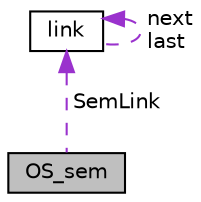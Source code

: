 digraph "OS_sem"
{
  edge [fontname="Helvetica",fontsize="10",labelfontname="Helvetica",labelfontsize="10"];
  node [fontname="Helvetica",fontsize="10",shape=record];
  Node1 [label="OS_sem",height=0.2,width=0.4,color="black", fillcolor="grey75", style="filled" fontcolor="black"];
  Node2 -> Node1 [dir="back",color="darkorchid3",fontsize="10",style="dashed",label=" SemLink" ,fontname="Helvetica"];
  Node2 [label="link",height=0.2,width=0.4,color="black", fillcolor="white", style="filled",URL="$structlink.html"];
  Node2 -> Node2 [dir="back",color="darkorchid3",fontsize="10",style="dashed",label=" next\nlast" ,fontname="Helvetica"];
}
